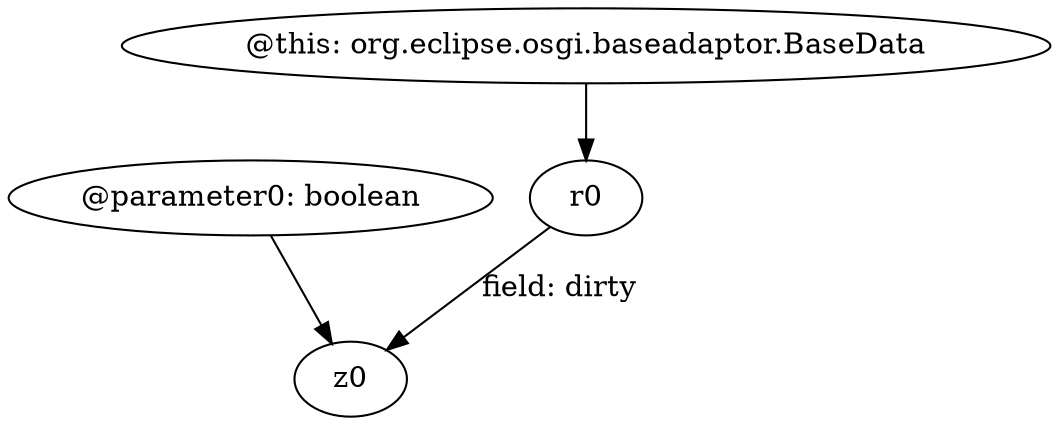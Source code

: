 digraph g {
0[label="@parameter0: boolean"]
1[label="z0"]
0->1[label=""]
2[label="r0"]
2->1[label="field: dirty"]
3[label="@this: org.eclipse.osgi.baseadaptor.BaseData"]
3->2[label=""]
}